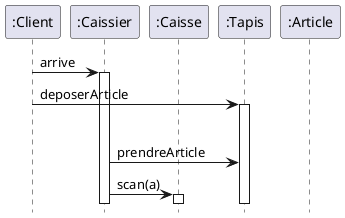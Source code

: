@startuml

hide footbox

participant A as ":Client"
participant B as ":Caissier"
participant C as ":Caisse"
participant Tapis as ":Tapis"
participant Article as ":Article"

A -> B: arrive
activate B
A -> Tapis: deposerArticle
activate Tapis

loop "Pour chaque article"
  B -> Tapis: prendreArticle
  B-> C: scan(a)
  activate C
  

@enduml
